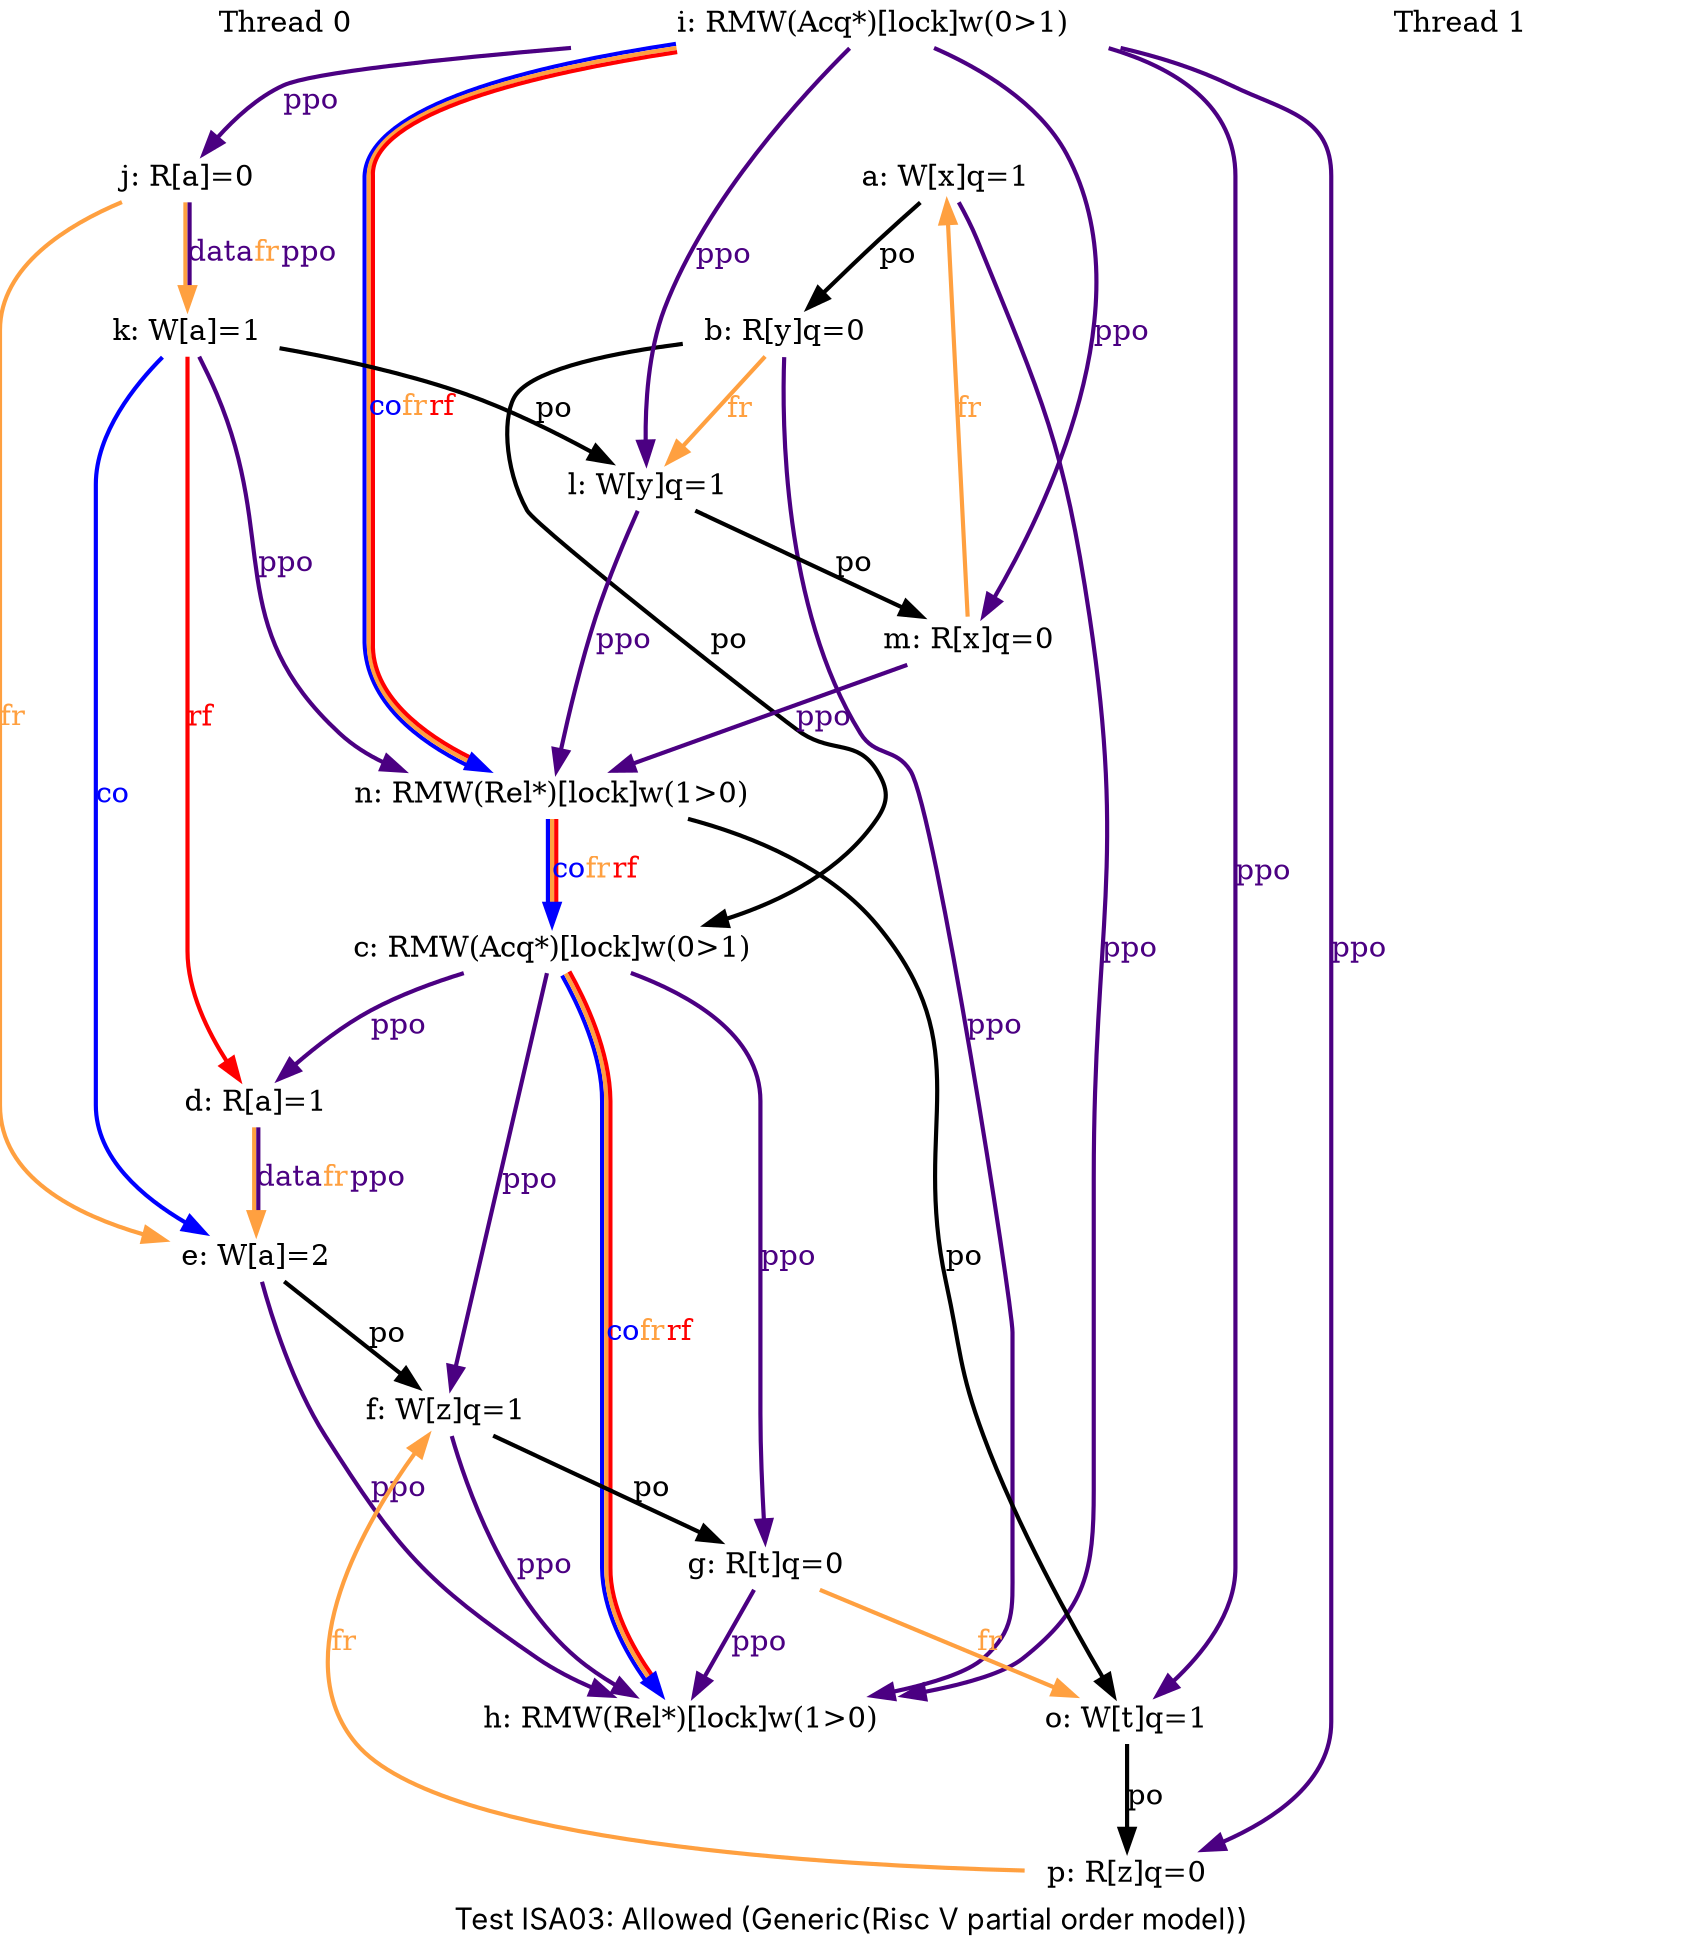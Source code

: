 digraph G {

splines=spline;
pad="0.000000";
fontname="SF Pro Display";

/* legend */
fontsize=14;
label="Test ISA03: Allowed (Generic(Risc V partial order model))";


/* the unlocked events */
proc0_label_node [shape=none, fontsize=14, label="Thread 0", pos="1.000000,8.550000!", fixedsize=true, width=3.250000, height=0.281250]
eiid0 [label="a: W[x]q=1", shape="none", fontsize=14, pos="1.000000,7.875000!", fixedsize="false", height="0.194444", width="1.361111"];
eiid1 [label="b: R[y]q=0", shape="none", fontsize=14, pos="1.000000,6.750000!", fixedsize="false", height="0.194444", width="1.361111"];
eiid2 [label="c: RMW(Acq*)[lock]w(0>1)", shape="none", fontsize=14, pos="1.000000,5.625000!", fixedsize="false", height="0.194444", width="4.083333"];
eiid3 [label="d: R[a]=1", shape="none", fontsize=14, pos="1.000000,4.500000!", fixedsize="false", height="0.194444", width="1.166667"];
eiid4 [label="e: W[a]=2", shape="none", fontsize=14, pos="1.000000,3.375000!", fixedsize="false", height="0.194444", width="1.166667"];
eiid5 [label="f: W[z]q=1", shape="none", fontsize=14, pos="1.000000,2.250000!", fixedsize="false", height="0.194444", width="1.361111"];
eiid6 [label="g: R[t]q=0", shape="none", fontsize=14, pos="1.000000,1.125000!", fixedsize="false", height="0.194444", width="1.361111"];
eiid7 [label="h: RMW(Rel*)[lock]w(1>0)", shape="none", fontsize=14, pos="1.000000,0.000000!", fixedsize="false", height="0.194444", width="4.083333"];
proc1_label_node [shape=none, fontsize=14, label="Thread 1", pos="6.000000,8.550000!", fixedsize=true, width=3.250000, height=0.281250]
eiid8 [label="i: RMW(Acq*)[lock]w(0>1)", shape="none", fontsize=14, pos="6.000000,7.875000!", fixedsize="false", height="0.194444", width="4.083333"];
eiid9 [label="j: R[a]=0", shape="none", fontsize=14, pos="6.000000,6.750000!", fixedsize="false", height="0.194444", width="1.166667"];
eiid10 [label="k: W[a]=1", shape="none", fontsize=14, pos="6.000000,5.625000!", fixedsize="false", height="0.194444", width="1.166667"];
eiid11 [label="l: W[y]q=1", shape="none", fontsize=14, pos="6.000000,4.500000!", fixedsize="false", height="0.194444", width="1.361111"];
eiid12 [label="m: R[x]q=0", shape="none", fontsize=14, pos="6.000000,3.375000!", fixedsize="false", height="0.194444", width="1.361111"];
eiid13 [label="n: RMW(Rel*)[lock]w(1>0)", shape="none", fontsize=14, pos="6.000000,2.250000!", fixedsize="false", height="0.194444", width="4.083333"];
eiid14 [label="o: W[t]q=1", shape="none", fontsize=14, pos="6.000000,1.125000!", fixedsize="false", height="0.194444", width="1.361111"];
eiid15 [label="p: R[z]q=0", shape="none", fontsize=14, pos="6.000000,0.000000!", fixedsize="false", height="0.194444", width="1.361111"];

/* the intra_causality_data edges */


/* the intra_causality_control edges */

/* the poi edges */
/* the rfmap edges */


/* The viewed-before edges */
eiid0 -> eiid1 [label=<<font color="black">po</font>>, color="black", fontsize=14, penwidth="2.000000", arrowsize="1.000000"];
eiid0 -> eiid7 [label=<<font color="indigo">ppo</font>>, color="indigo", fontsize=14, penwidth="2.000000", arrowsize="1.000000"];
eiid1 -> eiid11 [label=<<font color="#ffa040">fr</font>>, color="#ffa040", fontsize=14, penwidth="2.000000", arrowsize="1.000000"];
eiid1 -> eiid2 [label=<<font color="black">po</font>>, color="black", fontsize=14, penwidth="2.000000", arrowsize="1.000000"];
eiid1 -> eiid7 [label=<<font color="indigo">ppo</font>>, color="indigo", fontsize=14, penwidth="2.000000", arrowsize="1.000000"];
eiid10 -> eiid11 [label=<<font color="black">po</font>>, color="black", fontsize=14, penwidth="2.000000", arrowsize="1.000000"];
eiid10 -> eiid13 [label=<<font color="indigo">ppo</font>>, color="indigo", fontsize=14, penwidth="2.000000", arrowsize="1.000000"];
eiid10 -> eiid3 [label=<<font color="red">rf</font>>, color="red", fontsize=14, penwidth="2.000000", arrowsize="1.000000"];
eiid10 -> eiid4 [label=<<font color="blue">co</font>>, color="blue", fontsize=14, penwidth="2.000000", arrowsize="1.000000"];
eiid11 -> eiid12 [label=<<font color="black">po</font>>, color="black", fontsize=14, penwidth="2.000000", arrowsize="1.000000"];
eiid11 -> eiid13 [label=<<font color="indigo">ppo</font>>, color="indigo", fontsize=14, penwidth="2.000000", arrowsize="1.000000"];
eiid12 -> eiid0 [label=<<font color="#ffa040">fr</font>>, color="#ffa040", fontsize=14, penwidth="2.000000", arrowsize="1.000000"];
eiid12 -> eiid13 [label=<<font color="indigo">ppo</font>>, color="indigo", fontsize=14, penwidth="2.000000", arrowsize="1.000000"];
eiid13 -> eiid14 [label=<<font color="black">po</font>>, color="black", fontsize=14, penwidth="2.000000", arrowsize="1.000000"];
eiid13 -> eiid2 [label=<<font color="blue">co</font><font color="#ffa040">fr</font><font color="red">rf</font>>, color="blue:#ffa040:red", fontsize=14, penwidth="2.000000", arrowsize="1.000000"];
eiid14 -> eiid15 [label=<<font color="black">po</font>>, color="black", fontsize=14, penwidth="2.000000", arrowsize="1.000000"];
eiid15 -> eiid5 [label=<<font color="#ffa040">fr</font>>, color="#ffa040", fontsize=14, penwidth="2.000000", arrowsize="1.000000"];
eiid2 -> eiid3 [label=<<font color="indigo">ppo</font>>, color="indigo", fontsize=14, penwidth="2.000000", arrowsize="1.000000"];
eiid2 -> eiid5 [label=<<font color="indigo">ppo</font>>, color="indigo", fontsize=14, penwidth="2.000000", arrowsize="1.000000"];
eiid2 -> eiid6 [label=<<font color="indigo">ppo</font>>, color="indigo", fontsize=14, penwidth="2.000000", arrowsize="1.000000"];
eiid2 -> eiid7 [label=<<font color="blue">co</font><font color="#ffa040">fr</font><font color="red">rf</font>>, color="blue:#ffa040:red", fontsize=14, penwidth="2.000000", arrowsize="1.000000"];
eiid3 -> eiid4 [label=<<font color="indigo">data</font><font color="#ffa040">fr</font><font color="indigo">ppo</font>>, color="#ffa040:indigo", fontsize=14, penwidth="2.000000", arrowsize="1.000000"];
eiid4 -> eiid5 [label=<<font color="black">po</font>>, color="black", fontsize=14, penwidth="2.000000", arrowsize="1.000000"];
eiid4 -> eiid7 [label=<<font color="indigo">ppo</font>>, color="indigo", fontsize=14, penwidth="2.000000", arrowsize="1.000000"];
eiid5 -> eiid6 [label=<<font color="black">po</font>>, color="black", fontsize=14, penwidth="2.000000", arrowsize="1.000000"];
eiid5 -> eiid7 [label=<<font color="indigo">ppo</font>>, color="indigo", fontsize=14, penwidth="2.000000", arrowsize="1.000000"];
eiid6 -> eiid14 [label=<<font color="#ffa040">fr</font>>, color="#ffa040", fontsize=14, penwidth="2.000000", arrowsize="1.000000"];
eiid6 -> eiid7 [label=<<font color="indigo">ppo</font>>, color="indigo", fontsize=14, penwidth="2.000000", arrowsize="1.000000"];
eiid8 -> eiid11 [label=<<font color="indigo">ppo</font>>, color="indigo", fontsize=14, penwidth="2.000000", arrowsize="1.000000"];
eiid8 -> eiid12 [label=<<font color="indigo">ppo</font>>, color="indigo", fontsize=14, penwidth="2.000000", arrowsize="1.000000"];
eiid8 -> eiid13 [label=<<font color="blue">co</font><font color="#ffa040">fr</font><font color="red">rf</font>>, color="blue:#ffa040:red", fontsize=14, penwidth="2.000000", arrowsize="1.000000"];
eiid8 -> eiid14 [label=<<font color="indigo">ppo</font>>, color="indigo", fontsize=14, penwidth="2.000000", arrowsize="1.000000"];
eiid8 -> eiid15 [label=<<font color="indigo">ppo</font>>, color="indigo", fontsize=14, penwidth="2.000000", arrowsize="1.000000"];
eiid8 -> eiid9 [label=<<font color="indigo">ppo</font>>, color="indigo", fontsize=14, penwidth="2.000000", arrowsize="1.000000"];
eiid9 -> eiid10 [label=<<font color="indigo">data</font><font color="#ffa040">fr</font><font color="indigo">ppo</font>>, color="#ffa040:indigo", fontsize=14, penwidth="2.000000", arrowsize="1.000000"];
eiid9 -> eiid4 [label=<<font color="#ffa040">fr</font>>, color="#ffa040", fontsize=14, penwidth="2.000000", arrowsize="1.000000"];
}
